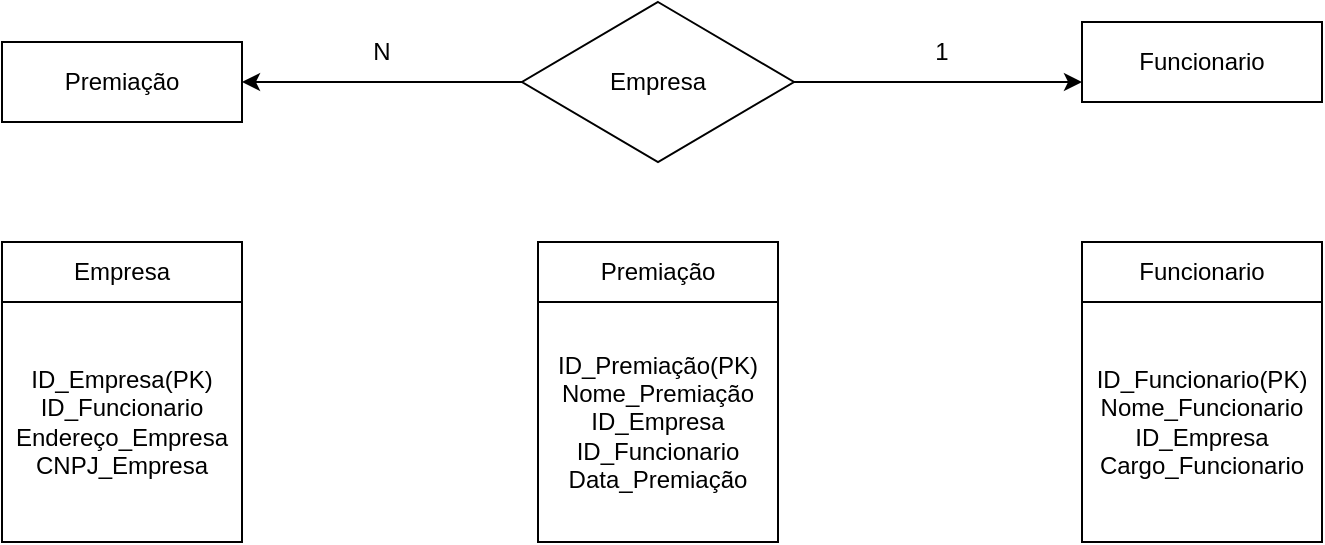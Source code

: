 <mxfile version="20.8.20" type="github">
  <diagram name="Página-1" id="dUaSISTyouP2mR0TBTnx">
    <mxGraphModel dx="1194" dy="584" grid="1" gridSize="10" guides="1" tooltips="1" connect="1" arrows="1" fold="1" page="1" pageScale="1" pageWidth="827" pageHeight="1169" math="0" shadow="0">
      <root>
        <mxCell id="0" />
        <mxCell id="1" parent="0" />
        <mxCell id="eNYxmGwZaBe9i3vbMudD-1" value="Premiação" style="rounded=0;whiteSpace=wrap;html=1;" vertex="1" parent="1">
          <mxGeometry x="60" y="90" width="120" height="40" as="geometry" />
        </mxCell>
        <mxCell id="eNYxmGwZaBe9i3vbMudD-2" value="Empresa" style="rhombus;whiteSpace=wrap;html=1;" vertex="1" parent="1">
          <mxGeometry x="320" y="70" width="136" height="80" as="geometry" />
        </mxCell>
        <mxCell id="eNYxmGwZaBe9i3vbMudD-3" value="Funcionario" style="rounded=0;whiteSpace=wrap;html=1;" vertex="1" parent="1">
          <mxGeometry x="600" y="80" width="120" height="40" as="geometry" />
        </mxCell>
        <mxCell id="eNYxmGwZaBe9i3vbMudD-4" value="" style="endArrow=classic;html=1;rounded=0;entryX=1;entryY=0.5;entryDx=0;entryDy=0;exitX=0;exitY=0.5;exitDx=0;exitDy=0;" edge="1" parent="1" source="eNYxmGwZaBe9i3vbMudD-2" target="eNYxmGwZaBe9i3vbMudD-1">
          <mxGeometry width="50" height="50" relative="1" as="geometry">
            <mxPoint x="230" y="140" as="sourcePoint" />
            <mxPoint x="280" y="90" as="targetPoint" />
          </mxGeometry>
        </mxCell>
        <mxCell id="eNYxmGwZaBe9i3vbMudD-5" value="" style="endArrow=classic;html=1;rounded=0;entryX=0;entryY=0.75;entryDx=0;entryDy=0;exitX=1;exitY=0.5;exitDx=0;exitDy=0;" edge="1" parent="1" source="eNYxmGwZaBe9i3vbMudD-2" target="eNYxmGwZaBe9i3vbMudD-3">
          <mxGeometry width="50" height="50" relative="1" as="geometry">
            <mxPoint x="460" y="110" as="sourcePoint" />
            <mxPoint x="530" y="70" as="targetPoint" />
          </mxGeometry>
        </mxCell>
        <mxCell id="eNYxmGwZaBe9i3vbMudD-6" value="Empresa" style="rounded=0;whiteSpace=wrap;html=1;" vertex="1" parent="1">
          <mxGeometry x="60" y="190" width="120" height="30" as="geometry" />
        </mxCell>
        <mxCell id="eNYxmGwZaBe9i3vbMudD-7" value="ID_Empresa(PK)&lt;br&gt;ID_Funcionario&lt;br&gt;Endereço_Empresa&lt;br&gt;CNPJ_Empresa" style="whiteSpace=wrap;html=1;aspect=fixed;" vertex="1" parent="1">
          <mxGeometry x="60" y="220" width="120" height="120" as="geometry" />
        </mxCell>
        <mxCell id="eNYxmGwZaBe9i3vbMudD-8" value="Premiação" style="rounded=0;whiteSpace=wrap;html=1;" vertex="1" parent="1">
          <mxGeometry x="328" y="190" width="120" height="30" as="geometry" />
        </mxCell>
        <mxCell id="eNYxmGwZaBe9i3vbMudD-9" value="ID_Premiação(PK)&lt;br&gt;Nome_Premiação&lt;br&gt;ID_Empresa&lt;br&gt;ID_Funcionario&lt;br&gt;Data_Premiação" style="whiteSpace=wrap;html=1;aspect=fixed;" vertex="1" parent="1">
          <mxGeometry x="328" y="220" width="120" height="120" as="geometry" />
        </mxCell>
        <mxCell id="eNYxmGwZaBe9i3vbMudD-10" value="Funcionario" style="rounded=0;whiteSpace=wrap;html=1;" vertex="1" parent="1">
          <mxGeometry x="600" y="190" width="120" height="30" as="geometry" />
        </mxCell>
        <mxCell id="eNYxmGwZaBe9i3vbMudD-11" value="ID_Funcionario(PK)&lt;br&gt;Nome_Funcionario&lt;br&gt;ID_Empresa&lt;br&gt;Cargo_Funcionario" style="whiteSpace=wrap;html=1;aspect=fixed;" vertex="1" parent="1">
          <mxGeometry x="600" y="220" width="120" height="120" as="geometry" />
        </mxCell>
        <mxCell id="eNYxmGwZaBe9i3vbMudD-12" value="N" style="text;html=1;strokeColor=none;fillColor=none;align=center;verticalAlign=middle;whiteSpace=wrap;rounded=0;" vertex="1" parent="1">
          <mxGeometry x="220" y="80" width="60" height="30" as="geometry" />
        </mxCell>
        <mxCell id="eNYxmGwZaBe9i3vbMudD-13" value="1" style="text;html=1;strokeColor=none;fillColor=none;align=center;verticalAlign=middle;whiteSpace=wrap;rounded=0;" vertex="1" parent="1">
          <mxGeometry x="500" y="80" width="60" height="30" as="geometry" />
        </mxCell>
      </root>
    </mxGraphModel>
  </diagram>
</mxfile>
